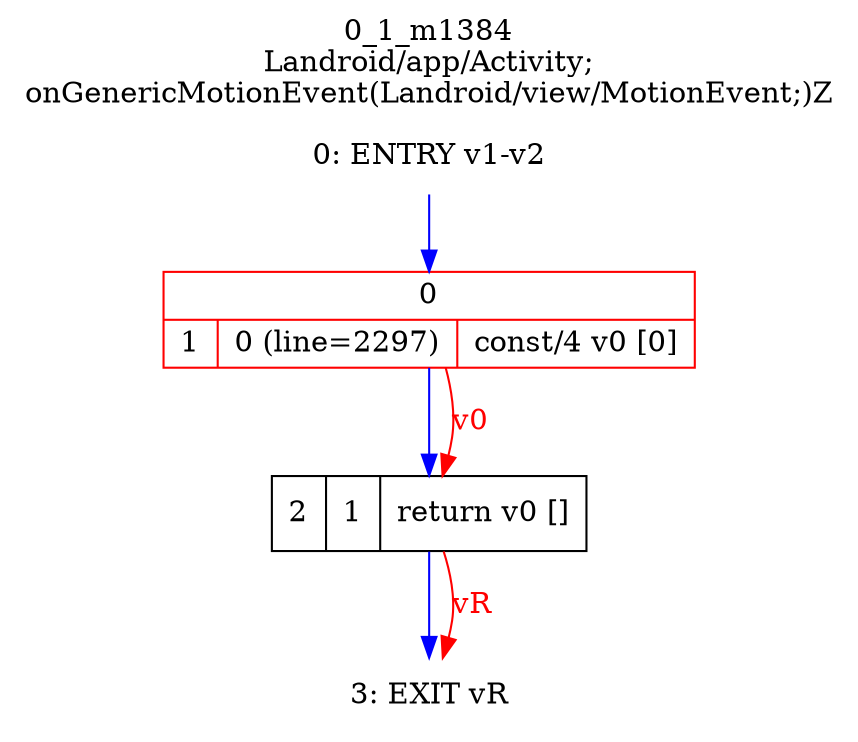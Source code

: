 digraph G {
rankdir=UD;
labelloc=t;
label="0_1_m1384\nLandroid/app/Activity;
onGenericMotionEvent(Landroid/view/MotionEvent;)Z";
0[label="0: ENTRY v1-v2",shape=plaintext];
1[label="{0|{1|0 (line=2297)|const/4 v0 [0]\l}}",shape=record, color=red];
2[label="2|1|return v0 []\l",shape=record];
3[label="3: EXIT vR",shape=plaintext];
0->1 [color=blue, fontcolor=blue,weight=100, taillabel=""];
1->2 [color=blue, fontcolor=blue,weight=100, taillabel=""];
2->3 [color=blue, fontcolor=blue,weight=100, taillabel=""];
1->2 [color=red, fontcolor=red, label="v0"];
2->3 [color=red, fontcolor=red, label="vR"];
}
